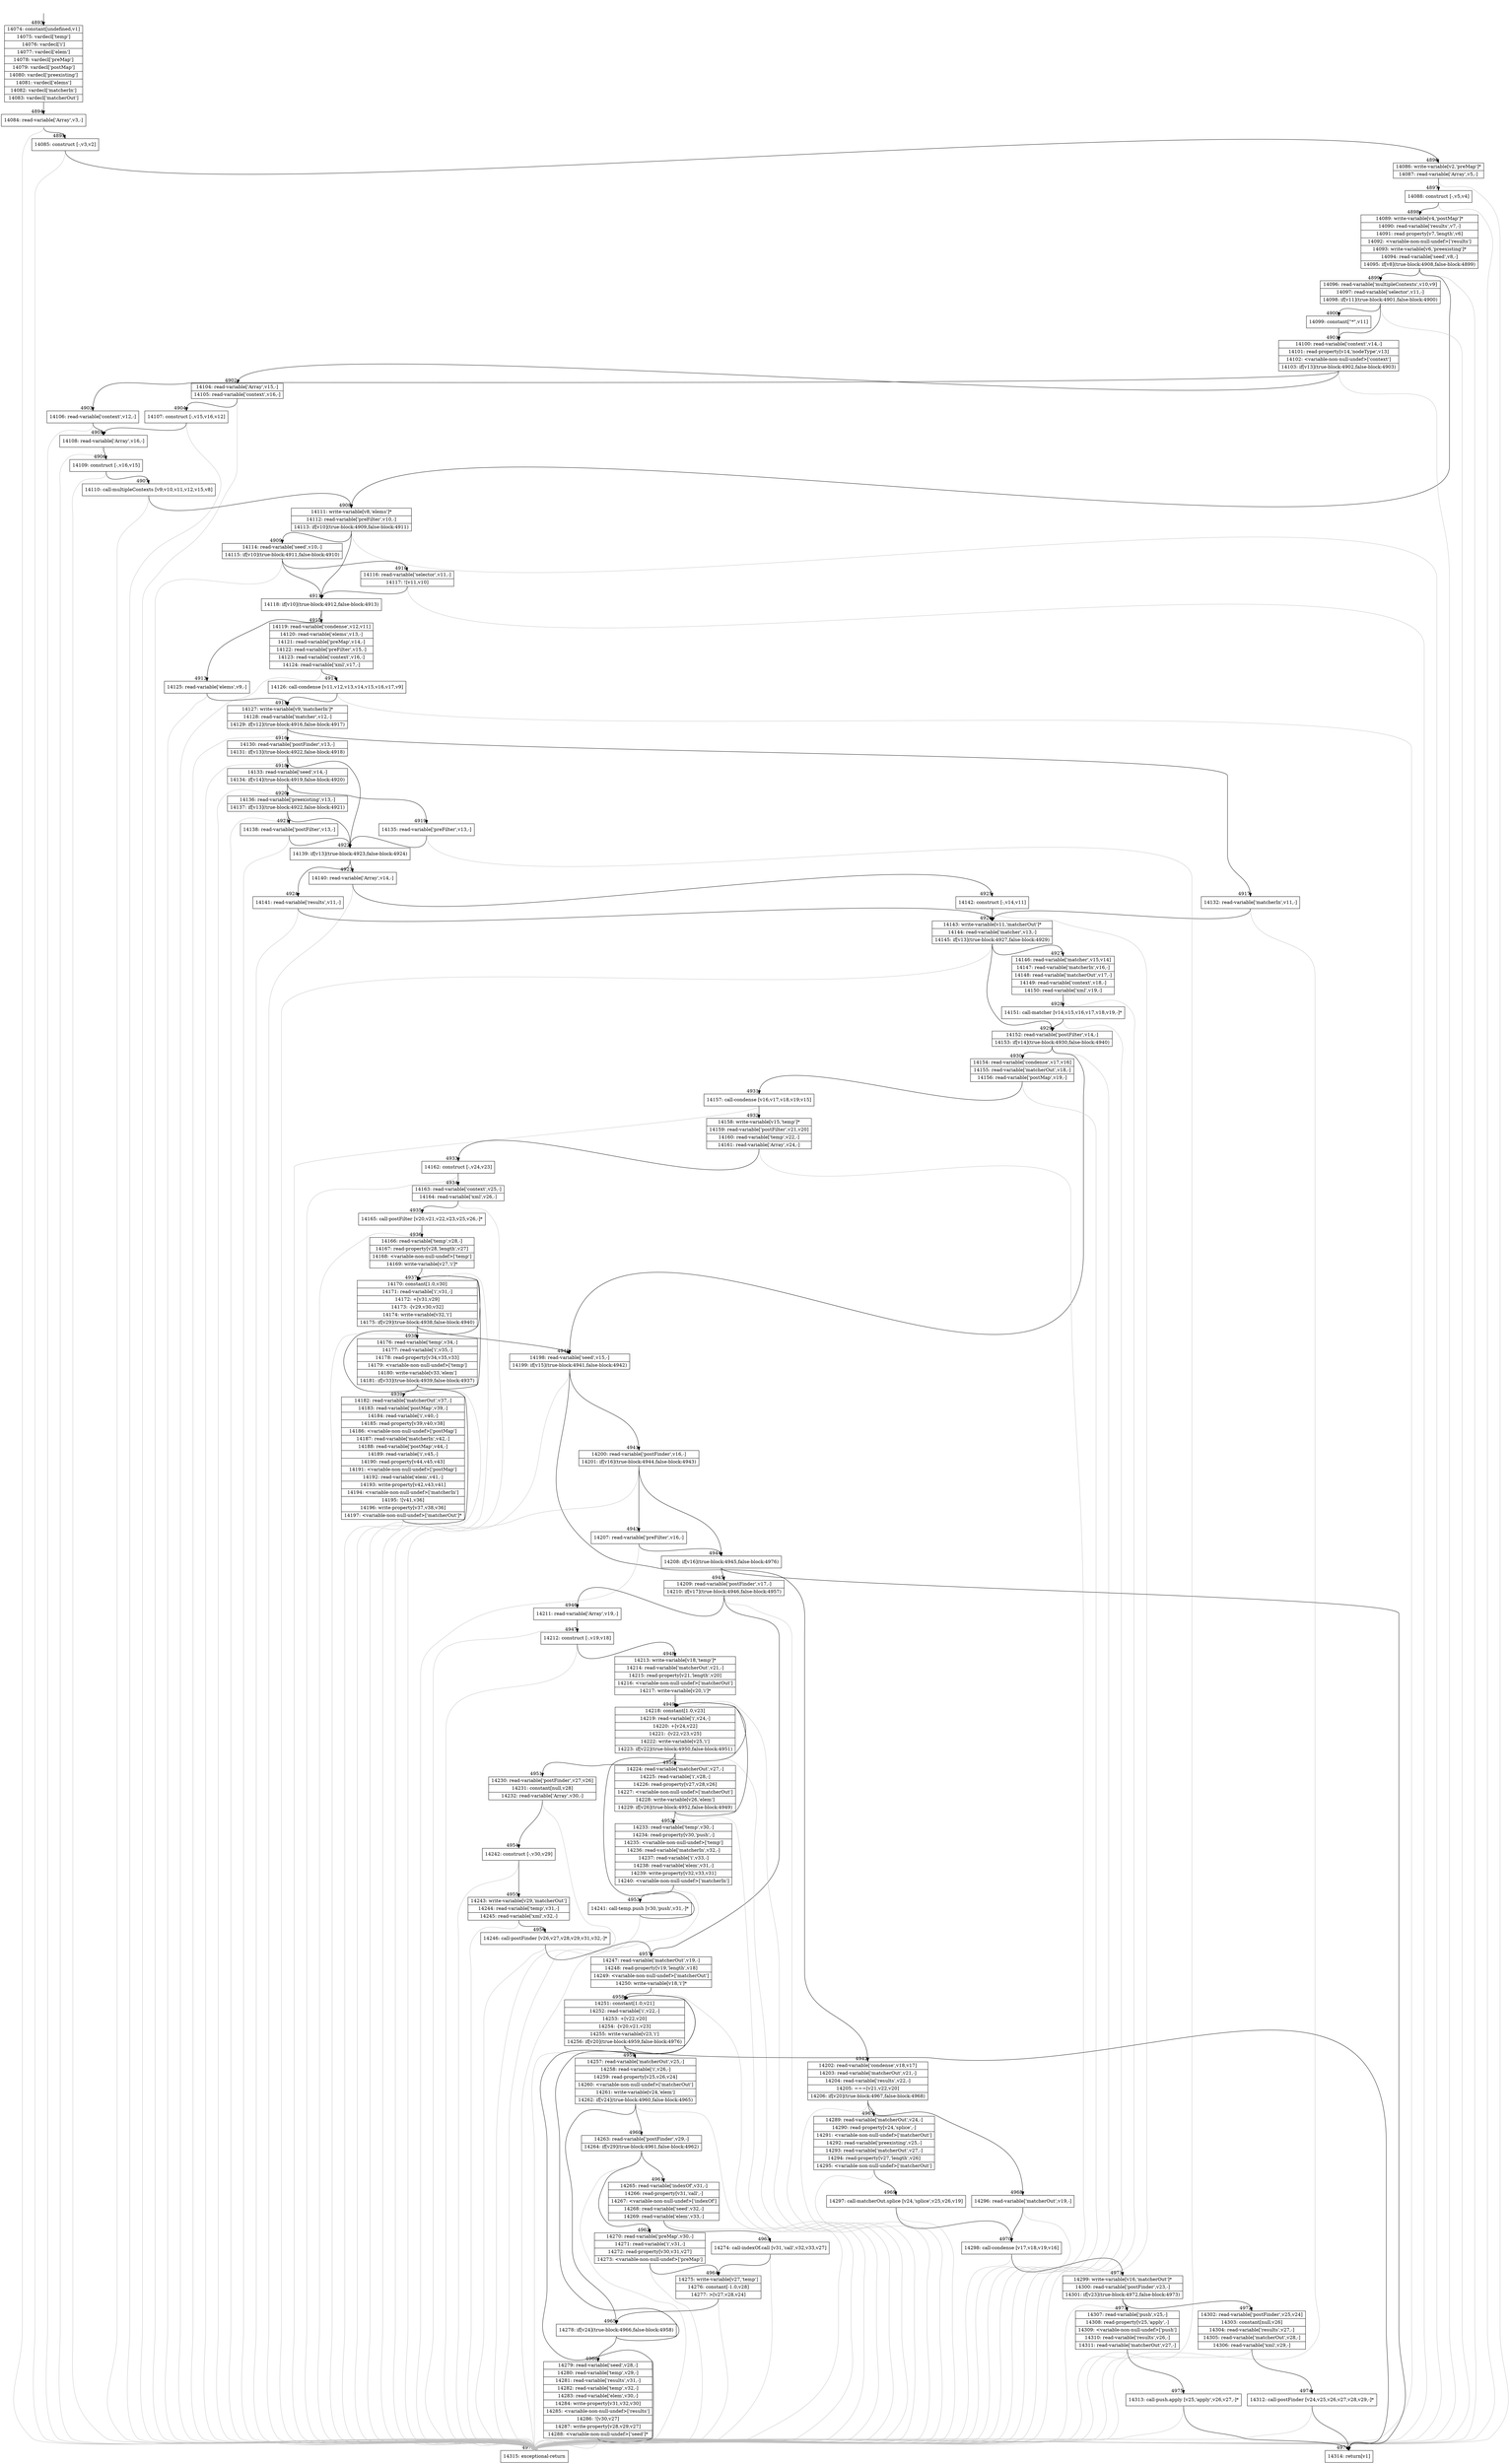 digraph {
rankdir="TD"
BB_entry327[shape=none,label=""];
BB_entry327 -> BB4893 [tailport=s, headport=n, headlabel="    4893"]
BB4893 [shape=record label="{14074: constant[undefined,v1]|14075: vardecl['temp']|14076: vardecl['i']|14077: vardecl['elem']|14078: vardecl['preMap']|14079: vardecl['postMap']|14080: vardecl['preexisting']|14081: vardecl['elems']|14082: vardecl['matcherIn']|14083: vardecl['matcherOut']}" ] 
BB4893 -> BB4894 [tailport=s, headport=n, headlabel="      4894"]
BB4894 [shape=record label="{14084: read-variable['Array',v3,-]}" ] 
BB4894 -> BB4895 [tailport=s, headport=n, headlabel="      4895"]
BB4894 -> BB4977 [tailport=s, headport=n, color=gray, headlabel="      4977"]
BB4895 [shape=record label="{14085: construct [-,v3,v2]}" ] 
BB4895 -> BB4896 [tailport=s, headport=n, headlabel="      4896"]
BB4895 -> BB4977 [tailport=s, headport=n, color=gray]
BB4896 [shape=record label="{14086: write-variable[v2,'preMap']*|14087: read-variable['Array',v5,-]}" ] 
BB4896 -> BB4897 [tailport=s, headport=n, headlabel="      4897"]
BB4896 -> BB4977 [tailport=s, headport=n, color=gray]
BB4897 [shape=record label="{14088: construct [-,v5,v4]}" ] 
BB4897 -> BB4898 [tailport=s, headport=n, headlabel="      4898"]
BB4897 -> BB4977 [tailport=s, headport=n, color=gray]
BB4898 [shape=record label="{14089: write-variable[v4,'postMap']*|14090: read-variable['results',v7,-]|14091: read-property[v7,'length',v6]|14092: \<variable-non-null-undef\>['results']|14093: write-variable[v6,'preexisting']*|14094: read-variable['seed',v8,-]|14095: if[v8](true-block:4908,false-block:4899)}" ] 
BB4898 -> BB4908 [tailport=s, headport=n, headlabel="      4908"]
BB4898 -> BB4899 [tailport=s, headport=n, headlabel="      4899"]
BB4898 -> BB4977 [tailport=s, headport=n, color=gray]
BB4899 [shape=record label="{14096: read-variable['multipleContexts',v10,v9]|14097: read-variable['selector',v11,-]|14098: if[v11](true-block:4901,false-block:4900)}" ] 
BB4899 -> BB4901 [tailport=s, headport=n, headlabel="      4901"]
BB4899 -> BB4900 [tailport=s, headport=n, headlabel="      4900"]
BB4899 -> BB4977 [tailport=s, headport=n, color=gray]
BB4900 [shape=record label="{14099: constant[\"*\",v11]}" ] 
BB4900 -> BB4901 [tailport=s, headport=n]
BB4901 [shape=record label="{14100: read-variable['context',v14,-]|14101: read-property[v14,'nodeType',v13]|14102: \<variable-non-null-undef\>['context']|14103: if[v13](true-block:4902,false-block:4903)}" ] 
BB4901 -> BB4902 [tailport=s, headport=n, headlabel="      4902"]
BB4901 -> BB4903 [tailport=s, headport=n, headlabel="      4903"]
BB4901 -> BB4977 [tailport=s, headport=n, color=gray]
BB4902 [shape=record label="{14104: read-variable['Array',v15,-]|14105: read-variable['context',v16,-]}" ] 
BB4902 -> BB4904 [tailport=s, headport=n, headlabel="      4904"]
BB4902 -> BB4977 [tailport=s, headport=n, color=gray]
BB4903 [shape=record label="{14106: read-variable['context',v12,-]}" ] 
BB4903 -> BB4905 [tailport=s, headport=n, headlabel="      4905"]
BB4903 -> BB4977 [tailport=s, headport=n, color=gray]
BB4904 [shape=record label="{14107: construct [-,v15,v16,v12]}" ] 
BB4904 -> BB4905 [tailport=s, headport=n]
BB4904 -> BB4977 [tailport=s, headport=n, color=gray]
BB4905 [shape=record label="{14108: read-variable['Array',v16,-]}" ] 
BB4905 -> BB4906 [tailport=s, headport=n, headlabel="      4906"]
BB4905 -> BB4977 [tailport=s, headport=n, color=gray]
BB4906 [shape=record label="{14109: construct [-,v16,v15]}" ] 
BB4906 -> BB4907 [tailport=s, headport=n, headlabel="      4907"]
BB4906 -> BB4977 [tailport=s, headport=n, color=gray]
BB4907 [shape=record label="{14110: call-multipleContexts [v9,v10,v11,v12,v15,v8]}" ] 
BB4907 -> BB4908 [tailport=s, headport=n]
BB4907 -> BB4977 [tailport=s, headport=n, color=gray]
BB4908 [shape=record label="{14111: write-variable[v8,'elems']*|14112: read-variable['preFilter',v10,-]|14113: if[v10](true-block:4909,false-block:4911)}" ] 
BB4908 -> BB4911 [tailport=s, headport=n, headlabel="      4911"]
BB4908 -> BB4909 [tailport=s, headport=n, headlabel="      4909"]
BB4908 -> BB4977 [tailport=s, headport=n, color=gray]
BB4909 [shape=record label="{14114: read-variable['seed',v10,-]|14115: if[v10](true-block:4911,false-block:4910)}" ] 
BB4909 -> BB4911 [tailport=s, headport=n]
BB4909 -> BB4910 [tailport=s, headport=n, headlabel="      4910"]
BB4909 -> BB4977 [tailport=s, headport=n, color=gray]
BB4910 [shape=record label="{14116: read-variable['selector',v11,-]|14117: ![v11,v10]}" ] 
BB4910 -> BB4911 [tailport=s, headport=n]
BB4910 -> BB4977 [tailport=s, headport=n, color=gray]
BB4911 [shape=record label="{14118: if[v10](true-block:4912,false-block:4913)}" ] 
BB4911 -> BB4912 [tailport=s, headport=n, headlabel="      4912"]
BB4911 -> BB4913 [tailport=s, headport=n, headlabel="      4913"]
BB4912 [shape=record label="{14119: read-variable['condense',v12,v11]|14120: read-variable['elems',v13,-]|14121: read-variable['preMap',v14,-]|14122: read-variable['preFilter',v15,-]|14123: read-variable['context',v16,-]|14124: read-variable['xml',v17,-]}" ] 
BB4912 -> BB4914 [tailport=s, headport=n, headlabel="      4914"]
BB4912 -> BB4977 [tailport=s, headport=n, color=gray]
BB4913 [shape=record label="{14125: read-variable['elems',v9,-]}" ] 
BB4913 -> BB4915 [tailport=s, headport=n, headlabel="      4915"]
BB4913 -> BB4977 [tailport=s, headport=n, color=gray]
BB4914 [shape=record label="{14126: call-condense [v11,v12,v13,v14,v15,v16,v17,v9]}" ] 
BB4914 -> BB4915 [tailport=s, headport=n]
BB4914 -> BB4977 [tailport=s, headport=n, color=gray]
BB4915 [shape=record label="{14127: write-variable[v9,'matcherIn']*|14128: read-variable['matcher',v12,-]|14129: if[v12](true-block:4916,false-block:4917)}" ] 
BB4915 -> BB4916 [tailport=s, headport=n, headlabel="      4916"]
BB4915 -> BB4917 [tailport=s, headport=n, headlabel="      4917"]
BB4915 -> BB4977 [tailport=s, headport=n, color=gray]
BB4916 [shape=record label="{14130: read-variable['postFinder',v13,-]|14131: if[v13](true-block:4922,false-block:4918)}" ] 
BB4916 -> BB4922 [tailport=s, headport=n, headlabel="      4922"]
BB4916 -> BB4918 [tailport=s, headport=n, headlabel="      4918"]
BB4916 -> BB4977 [tailport=s, headport=n, color=gray]
BB4917 [shape=record label="{14132: read-variable['matcherIn',v11,-]}" ] 
BB4917 -> BB4926 [tailport=s, headport=n, headlabel="      4926"]
BB4917 -> BB4977 [tailport=s, headport=n, color=gray]
BB4918 [shape=record label="{14133: read-variable['seed',v14,-]|14134: if[v14](true-block:4919,false-block:4920)}" ] 
BB4918 -> BB4919 [tailport=s, headport=n, headlabel="      4919"]
BB4918 -> BB4920 [tailport=s, headport=n, headlabel="      4920"]
BB4918 -> BB4977 [tailport=s, headport=n, color=gray]
BB4919 [shape=record label="{14135: read-variable['preFilter',v13,-]}" ] 
BB4919 -> BB4922 [tailport=s, headport=n]
BB4919 -> BB4977 [tailport=s, headport=n, color=gray]
BB4920 [shape=record label="{14136: read-variable['preexisting',v13,-]|14137: if[v13](true-block:4922,false-block:4921)}" ] 
BB4920 -> BB4922 [tailport=s, headport=n]
BB4920 -> BB4921 [tailport=s, headport=n, headlabel="      4921"]
BB4920 -> BB4977 [tailport=s, headport=n, color=gray]
BB4921 [shape=record label="{14138: read-variable['postFilter',v13,-]}" ] 
BB4921 -> BB4922 [tailport=s, headport=n]
BB4921 -> BB4977 [tailport=s, headport=n, color=gray]
BB4922 [shape=record label="{14139: if[v13](true-block:4923,false-block:4924)}" ] 
BB4922 -> BB4923 [tailport=s, headport=n, headlabel="      4923"]
BB4922 -> BB4924 [tailport=s, headport=n, headlabel="      4924"]
BB4923 [shape=record label="{14140: read-variable['Array',v14,-]}" ] 
BB4923 -> BB4925 [tailport=s, headport=n, headlabel="      4925"]
BB4923 -> BB4977 [tailport=s, headport=n, color=gray]
BB4924 [shape=record label="{14141: read-variable['results',v11,-]}" ] 
BB4924 -> BB4926 [tailport=s, headport=n]
BB4924 -> BB4977 [tailport=s, headport=n, color=gray]
BB4925 [shape=record label="{14142: construct [-,v14,v11]}" ] 
BB4925 -> BB4926 [tailport=s, headport=n]
BB4925 -> BB4977 [tailport=s, headport=n, color=gray]
BB4926 [shape=record label="{14143: write-variable[v11,'matcherOut']*|14144: read-variable['matcher',v13,-]|14145: if[v13](true-block:4927,false-block:4929)}" ] 
BB4926 -> BB4927 [tailport=s, headport=n, headlabel="      4927"]
BB4926 -> BB4929 [tailport=s, headport=n, headlabel="      4929"]
BB4926 -> BB4977 [tailport=s, headport=n, color=gray]
BB4927 [shape=record label="{14146: read-variable['matcher',v15,v14]|14147: read-variable['matcherIn',v16,-]|14148: read-variable['matcherOut',v17,-]|14149: read-variable['context',v18,-]|14150: read-variable['xml',v19,-]}" ] 
BB4927 -> BB4928 [tailport=s, headport=n, headlabel="      4928"]
BB4927 -> BB4977 [tailport=s, headport=n, color=gray]
BB4928 [shape=record label="{14151: call-matcher [v14,v15,v16,v17,v18,v19,-]*}" ] 
BB4928 -> BB4929 [tailport=s, headport=n]
BB4928 -> BB4977 [tailport=s, headport=n, color=gray]
BB4929 [shape=record label="{14152: read-variable['postFilter',v14,-]|14153: if[v14](true-block:4930,false-block:4940)}" ] 
BB4929 -> BB4930 [tailport=s, headport=n, headlabel="      4930"]
BB4929 -> BB4940 [tailport=s, headport=n, headlabel="      4940"]
BB4929 -> BB4977 [tailport=s, headport=n, color=gray]
BB4930 [shape=record label="{14154: read-variable['condense',v17,v16]|14155: read-variable['matcherOut',v18,-]|14156: read-variable['postMap',v19,-]}" ] 
BB4930 -> BB4931 [tailport=s, headport=n, headlabel="      4931"]
BB4930 -> BB4977 [tailport=s, headport=n, color=gray]
BB4931 [shape=record label="{14157: call-condense [v16,v17,v18,v19,v15]}" ] 
BB4931 -> BB4932 [tailport=s, headport=n, headlabel="      4932"]
BB4931 -> BB4977 [tailport=s, headport=n, color=gray]
BB4932 [shape=record label="{14158: write-variable[v15,'temp']*|14159: read-variable['postFilter',v21,v20]|14160: read-variable['temp',v22,-]|14161: read-variable['Array',v24,-]}" ] 
BB4932 -> BB4933 [tailport=s, headport=n, headlabel="      4933"]
BB4932 -> BB4977 [tailport=s, headport=n, color=gray]
BB4933 [shape=record label="{14162: construct [-,v24,v23]}" ] 
BB4933 -> BB4934 [tailport=s, headport=n, headlabel="      4934"]
BB4933 -> BB4977 [tailport=s, headport=n, color=gray]
BB4934 [shape=record label="{14163: read-variable['context',v25,-]|14164: read-variable['xml',v26,-]}" ] 
BB4934 -> BB4935 [tailport=s, headport=n, headlabel="      4935"]
BB4934 -> BB4977 [tailport=s, headport=n, color=gray]
BB4935 [shape=record label="{14165: call-postFilter [v20,v21,v22,v23,v25,v26,-]*}" ] 
BB4935 -> BB4936 [tailport=s, headport=n, headlabel="      4936"]
BB4935 -> BB4977 [tailport=s, headport=n, color=gray]
BB4936 [shape=record label="{14166: read-variable['temp',v28,-]|14167: read-property[v28,'length',v27]|14168: \<variable-non-null-undef\>['temp']|14169: write-variable[v27,'i']*}" ] 
BB4936 -> BB4937 [tailport=s, headport=n, headlabel="      4937"]
BB4936 -> BB4977 [tailport=s, headport=n, color=gray]
BB4937 [shape=record label="{14170: constant[1.0,v30]|14171: read-variable['i',v31,-]|14172: +[v31,v29]|14173: -[v29,v30,v32]|14174: write-variable[v32,'i']|14175: if[v29](true-block:4938,false-block:4940)}" ] 
BB4937 -> BB4938 [tailport=s, headport=n, headlabel="      4938"]
BB4937 -> BB4940 [tailport=s, headport=n]
BB4937 -> BB4977 [tailport=s, headport=n, color=gray]
BB4938 [shape=record label="{14176: read-variable['temp',v34,-]|14177: read-variable['i',v35,-]|14178: read-property[v34,v35,v33]|14179: \<variable-non-null-undef\>['temp']|14180: write-variable[v33,'elem']|14181: if[v33](true-block:4939,false-block:4937)}" ] 
BB4938 -> BB4939 [tailport=s, headport=n, headlabel="      4939"]
BB4938 -> BB4937 [tailport=s, headport=n]
BB4938 -> BB4977 [tailport=s, headport=n, color=gray]
BB4939 [shape=record label="{14182: read-variable['matcherOut',v37,-]|14183: read-variable['postMap',v39,-]|14184: read-variable['i',v40,-]|14185: read-property[v39,v40,v38]|14186: \<variable-non-null-undef\>['postMap']|14187: read-variable['matcherIn',v42,-]|14188: read-variable['postMap',v44,-]|14189: read-variable['i',v45,-]|14190: read-property[v44,v45,v43]|14191: \<variable-non-null-undef\>['postMap']|14192: read-variable['elem',v41,-]|14193: write-property[v42,v43,v41]|14194: \<variable-non-null-undef\>['matcherIn']|14195: ![v41,v36]|14196: write-property[v37,v38,v36]|14197: \<variable-non-null-undef\>['matcherOut']*}" ] 
BB4939 -> BB4937 [tailport=s, headport=n]
BB4939 -> BB4977 [tailport=s, headport=n, color=gray]
BB4940 [shape=record label="{14198: read-variable['seed',v15,-]|14199: if[v15](true-block:4941,false-block:4942)}" ] 
BB4940 -> BB4941 [tailport=s, headport=n, headlabel="      4941"]
BB4940 -> BB4942 [tailport=s, headport=n, headlabel="      4942"]
BB4940 -> BB4977 [tailport=s, headport=n, color=gray]
BB4941 [shape=record label="{14200: read-variable['postFinder',v16,-]|14201: if[v16](true-block:4944,false-block:4943)}" ] 
BB4941 -> BB4944 [tailport=s, headport=n, headlabel="      4944"]
BB4941 -> BB4943 [tailport=s, headport=n, headlabel="      4943"]
BB4941 -> BB4977 [tailport=s, headport=n, color=gray]
BB4942 [shape=record label="{14202: read-variable['condense',v18,v17]|14203: read-variable['matcherOut',v21,-]|14204: read-variable['results',v22,-]|14205: ===[v21,v22,v20]|14206: if[v20](true-block:4967,false-block:4968)}" ] 
BB4942 -> BB4967 [tailport=s, headport=n, headlabel="      4967"]
BB4942 -> BB4968 [tailport=s, headport=n, headlabel="      4968"]
BB4942 -> BB4977 [tailport=s, headport=n, color=gray]
BB4943 [shape=record label="{14207: read-variable['preFilter',v16,-]}" ] 
BB4943 -> BB4944 [tailport=s, headport=n]
BB4943 -> BB4977 [tailport=s, headport=n, color=gray]
BB4944 [shape=record label="{14208: if[v16](true-block:4945,false-block:4976)}" ] 
BB4944 -> BB4945 [tailport=s, headport=n, headlabel="      4945"]
BB4944 -> BB4976 [tailport=s, headport=n, headlabel="      4976"]
BB4945 [shape=record label="{14209: read-variable['postFinder',v17,-]|14210: if[v17](true-block:4946,false-block:4957)}" ] 
BB4945 -> BB4946 [tailport=s, headport=n, headlabel="      4946"]
BB4945 -> BB4957 [tailport=s, headport=n, headlabel="      4957"]
BB4945 -> BB4977 [tailport=s, headport=n, color=gray]
BB4946 [shape=record label="{14211: read-variable['Array',v19,-]}" ] 
BB4946 -> BB4947 [tailport=s, headport=n, headlabel="      4947"]
BB4946 -> BB4977 [tailport=s, headport=n, color=gray]
BB4947 [shape=record label="{14212: construct [-,v19,v18]}" ] 
BB4947 -> BB4948 [tailport=s, headport=n, headlabel="      4948"]
BB4947 -> BB4977 [tailport=s, headport=n, color=gray]
BB4948 [shape=record label="{14213: write-variable[v18,'temp']*|14214: read-variable['matcherOut',v21,-]|14215: read-property[v21,'length',v20]|14216: \<variable-non-null-undef\>['matcherOut']|14217: write-variable[v20,'i']*}" ] 
BB4948 -> BB4949 [tailport=s, headport=n, headlabel="      4949"]
BB4948 -> BB4977 [tailport=s, headport=n, color=gray]
BB4949 [shape=record label="{14218: constant[1.0,v23]|14219: read-variable['i',v24,-]|14220: +[v24,v22]|14221: -[v22,v23,v25]|14222: write-variable[v25,'i']|14223: if[v22](true-block:4950,false-block:4951)}" ] 
BB4949 -> BB4950 [tailport=s, headport=n, headlabel="      4950"]
BB4949 -> BB4951 [tailport=s, headport=n, headlabel="      4951"]
BB4949 -> BB4977 [tailport=s, headport=n, color=gray]
BB4950 [shape=record label="{14224: read-variable['matcherOut',v27,-]|14225: read-variable['i',v28,-]|14226: read-property[v27,v28,v26]|14227: \<variable-non-null-undef\>['matcherOut']|14228: write-variable[v26,'elem']|14229: if[v26](true-block:4952,false-block:4949)}" ] 
BB4950 -> BB4952 [tailport=s, headport=n, headlabel="      4952"]
BB4950 -> BB4949 [tailport=s, headport=n]
BB4950 -> BB4977 [tailport=s, headport=n, color=gray]
BB4951 [shape=record label="{14230: read-variable['postFinder',v27,v26]|14231: constant[null,v28]|14232: read-variable['Array',v30,-]}" ] 
BB4951 -> BB4954 [tailport=s, headport=n, headlabel="      4954"]
BB4951 -> BB4977 [tailport=s, headport=n, color=gray]
BB4952 [shape=record label="{14233: read-variable['temp',v30,-]|14234: read-property[v30,'push',-]|14235: \<variable-non-null-undef\>['temp']|14236: read-variable['matcherIn',v32,-]|14237: read-variable['i',v33,-]|14238: read-variable['elem',v31,-]|14239: write-property[v32,v33,v31]|14240: \<variable-non-null-undef\>['matcherIn']}" ] 
BB4952 -> BB4953 [tailport=s, headport=n, headlabel="      4953"]
BB4952 -> BB4977 [tailport=s, headport=n, color=gray]
BB4953 [shape=record label="{14241: call-temp.push [v30,'push',v31,-]*}" ] 
BB4953 -> BB4949 [tailport=s, headport=n]
BB4953 -> BB4977 [tailport=s, headport=n, color=gray]
BB4954 [shape=record label="{14242: construct [-,v30,v29]}" ] 
BB4954 -> BB4955 [tailport=s, headport=n, headlabel="      4955"]
BB4954 -> BB4977 [tailport=s, headport=n, color=gray]
BB4955 [shape=record label="{14243: write-variable[v29,'matcherOut']|14244: read-variable['temp',v31,-]|14245: read-variable['xml',v32,-]}" ] 
BB4955 -> BB4956 [tailport=s, headport=n, headlabel="      4956"]
BB4955 -> BB4977 [tailport=s, headport=n, color=gray]
BB4956 [shape=record label="{14246: call-postFinder [v26,v27,v28,v29,v31,v32,-]*}" ] 
BB4956 -> BB4957 [tailport=s, headport=n]
BB4956 -> BB4977 [tailport=s, headport=n, color=gray]
BB4957 [shape=record label="{14247: read-variable['matcherOut',v19,-]|14248: read-property[v19,'length',v18]|14249: \<variable-non-null-undef\>['matcherOut']|14250: write-variable[v18,'i']*}" ] 
BB4957 -> BB4958 [tailport=s, headport=n, headlabel="      4958"]
BB4957 -> BB4977 [tailport=s, headport=n, color=gray]
BB4958 [shape=record label="{14251: constant[1.0,v21]|14252: read-variable['i',v22,-]|14253: +[v22,v20]|14254: -[v20,v21,v23]|14255: write-variable[v23,'i']|14256: if[v20](true-block:4959,false-block:4976)}" ] 
BB4958 -> BB4959 [tailport=s, headport=n, headlabel="      4959"]
BB4958 -> BB4976 [tailport=s, headport=n]
BB4958 -> BB4977 [tailport=s, headport=n, color=gray]
BB4959 [shape=record label="{14257: read-variable['matcherOut',v25,-]|14258: read-variable['i',v26,-]|14259: read-property[v25,v26,v24]|14260: \<variable-non-null-undef\>['matcherOut']|14261: write-variable[v24,'elem']|14262: if[v24](true-block:4960,false-block:4965)}" ] 
BB4959 -> BB4965 [tailport=s, headport=n, headlabel="      4965"]
BB4959 -> BB4960 [tailport=s, headport=n, headlabel="      4960"]
BB4959 -> BB4977 [tailport=s, headport=n, color=gray]
BB4960 [shape=record label="{14263: read-variable['postFinder',v29,-]|14264: if[v29](true-block:4961,false-block:4962)}" ] 
BB4960 -> BB4961 [tailport=s, headport=n, headlabel="      4961"]
BB4960 -> BB4962 [tailport=s, headport=n, headlabel="      4962"]
BB4960 -> BB4977 [tailport=s, headport=n, color=gray]
BB4961 [shape=record label="{14265: read-variable['indexOf',v31,-]|14266: read-property[v31,'call',-]|14267: \<variable-non-null-undef\>['indexOf']|14268: read-variable['seed',v32,-]|14269: read-variable['elem',v33,-]}" ] 
BB4961 -> BB4963 [tailport=s, headport=n, headlabel="      4963"]
BB4961 -> BB4977 [tailport=s, headport=n, color=gray]
BB4962 [shape=record label="{14270: read-variable['preMap',v30,-]|14271: read-variable['i',v31,-]|14272: read-property[v30,v31,v27]|14273: \<variable-non-null-undef\>['preMap']}" ] 
BB4962 -> BB4964 [tailport=s, headport=n, headlabel="      4964"]
BB4962 -> BB4977 [tailport=s, headport=n, color=gray]
BB4963 [shape=record label="{14274: call-indexOf.call [v31,'call',v32,v33,v27]}" ] 
BB4963 -> BB4964 [tailport=s, headport=n]
BB4963 -> BB4977 [tailport=s, headport=n, color=gray]
BB4964 [shape=record label="{14275: write-variable[v27,'temp']|14276: constant[-1.0,v28]|14277: \>[v27,v28,v24]}" ] 
BB4964 -> BB4965 [tailport=s, headport=n]
BB4964 -> BB4977 [tailport=s, headport=n, color=gray]
BB4965 [shape=record label="{14278: if[v24](true-block:4966,false-block:4958)}" ] 
BB4965 -> BB4966 [tailport=s, headport=n, headlabel="      4966"]
BB4965 -> BB4958 [tailport=s, headport=n]
BB4966 [shape=record label="{14279: read-variable['seed',v28,-]|14280: read-variable['temp',v29,-]|14281: read-variable['results',v31,-]|14282: read-variable['temp',v32,-]|14283: read-variable['elem',v30,-]|14284: write-property[v31,v32,v30]|14285: \<variable-non-null-undef\>['results']|14286: ![v30,v27]|14287: write-property[v28,v29,v27]|14288: \<variable-non-null-undef\>['seed']*}" ] 
BB4966 -> BB4958 [tailport=s, headport=n]
BB4966 -> BB4977 [tailport=s, headport=n, color=gray]
BB4967 [shape=record label="{14289: read-variable['matcherOut',v24,-]|14290: read-property[v24,'splice',-]|14291: \<variable-non-null-undef\>['matcherOut']|14292: read-variable['preexisting',v25,-]|14293: read-variable['matcherOut',v27,-]|14294: read-property[v27,'length',v26]|14295: \<variable-non-null-undef\>['matcherOut']}" ] 
BB4967 -> BB4969 [tailport=s, headport=n, headlabel="      4969"]
BB4967 -> BB4977 [tailport=s, headport=n, color=gray]
BB4968 [shape=record label="{14296: read-variable['matcherOut',v19,-]}" ] 
BB4968 -> BB4970 [tailport=s, headport=n, headlabel="      4970"]
BB4968 -> BB4977 [tailport=s, headport=n, color=gray]
BB4969 [shape=record label="{14297: call-matcherOut.splice [v24,'splice',v25,v26,v19]}" ] 
BB4969 -> BB4970 [tailport=s, headport=n]
BB4969 -> BB4977 [tailport=s, headport=n, color=gray]
BB4970 [shape=record label="{14298: call-condense [v17,v18,v19,v16]}" ] 
BB4970 -> BB4971 [tailport=s, headport=n, headlabel="      4971"]
BB4970 -> BB4977 [tailport=s, headport=n, color=gray]
BB4971 [shape=record label="{14299: write-variable[v16,'matcherOut']*|14300: read-variable['postFinder',v23,-]|14301: if[v23](true-block:4972,false-block:4973)}" ] 
BB4971 -> BB4972 [tailport=s, headport=n, headlabel="      4972"]
BB4971 -> BB4973 [tailport=s, headport=n, headlabel="      4973"]
BB4971 -> BB4977 [tailport=s, headport=n, color=gray]
BB4972 [shape=record label="{14302: read-variable['postFinder',v25,v24]|14303: constant[null,v26]|14304: read-variable['results',v27,-]|14305: read-variable['matcherOut',v28,-]|14306: read-variable['xml',v29,-]}" ] 
BB4972 -> BB4974 [tailport=s, headport=n, headlabel="      4974"]
BB4972 -> BB4977 [tailport=s, headport=n, color=gray]
BB4973 [shape=record label="{14307: read-variable['push',v25,-]|14308: read-property[v25,'apply',-]|14309: \<variable-non-null-undef\>['push']|14310: read-variable['results',v26,-]|14311: read-variable['matcherOut',v27,-]}" ] 
BB4973 -> BB4975 [tailport=s, headport=n, headlabel="      4975"]
BB4973 -> BB4977 [tailport=s, headport=n, color=gray]
BB4974 [shape=record label="{14312: call-postFinder [v24,v25,v26,v27,v28,v29,-]*}" ] 
BB4974 -> BB4976 [tailport=s, headport=n]
BB4974 -> BB4977 [tailport=s, headport=n, color=gray]
BB4975 [shape=record label="{14313: call-push.apply [v25,'apply',v26,v27,-]*}" ] 
BB4975 -> BB4976 [tailport=s, headport=n]
BB4975 -> BB4977 [tailport=s, headport=n, color=gray]
BB4976 [shape=record label="{14314: return[v1]}" ] 
BB4977 [shape=record label="{14315: exceptional-return}" ] 
//#$~ 5263
}

